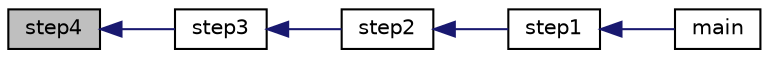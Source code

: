 digraph "step4"
{
  edge [fontname="Helvetica",fontsize="10",labelfontname="Helvetica",labelfontsize="10"];
  node [fontname="Helvetica",fontsize="10",shape=record];
  rankdir="LR";
  Node50 [label="step4",height=0.2,width=0.4,color="black", fillcolor="grey75", style="filled", fontcolor="black"];
  Node50 -> Node51 [dir="back",color="midnightblue",fontsize="10",style="solid",fontname="Helvetica"];
  Node51 [label="step3",height=0.2,width=0.4,color="black", fillcolor="white", style="filled",URL="$d9/dc9/alphabet_8_c.html#a398da9deea29d9ee8737f7ac2c69c1ff"];
  Node51 -> Node52 [dir="back",color="midnightblue",fontsize="10",style="solid",fontname="Helvetica"];
  Node52 [label="step2",height=0.2,width=0.4,color="black", fillcolor="white", style="filled",URL="$d9/dc9/alphabet_8_c.html#af8e85ed40687e598dd13d12f16f9f91f"];
  Node52 -> Node53 [dir="back",color="midnightblue",fontsize="10",style="solid",fontname="Helvetica"];
  Node53 [label="step1",height=0.2,width=0.4,color="black", fillcolor="white", style="filled",URL="$d9/dc9/alphabet_8_c.html#a3a49c788d5af77e40bd11fa8a58e3aad"];
  Node53 -> Node54 [dir="back",color="midnightblue",fontsize="10",style="solid",fontname="Helvetica"];
  Node54 [label="main",height=0.2,width=0.4,color="black", fillcolor="white", style="filled",URL="$d9/dc9/alphabet_8_c.html#a3c04138a5bfe5d72780bb7e82a18e627"];
}

